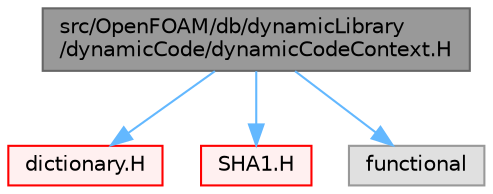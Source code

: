 digraph "src/OpenFOAM/db/dynamicLibrary/dynamicCode/dynamicCodeContext.H"
{
 // LATEX_PDF_SIZE
  bgcolor="transparent";
  edge [fontname=Helvetica,fontsize=10,labelfontname=Helvetica,labelfontsize=10];
  node [fontname=Helvetica,fontsize=10,shape=box,height=0.2,width=0.4];
  Node1 [id="Node000001",label="src/OpenFOAM/db/dynamicLibrary\l/dynamicCode/dynamicCodeContext.H",height=0.2,width=0.4,color="gray40", fillcolor="grey60", style="filled", fontcolor="black",tooltip=" "];
  Node1 -> Node2 [id="edge1_Node000001_Node000002",color="steelblue1",style="solid",tooltip=" "];
  Node2 [id="Node000002",label="dictionary.H",height=0.2,width=0.4,color="red", fillcolor="#FFF0F0", style="filled",URL="$dictionary_8H.html",tooltip=" "];
  Node1 -> Node133 [id="edge2_Node000001_Node000133",color="steelblue1",style="solid",tooltip=" "];
  Node133 [id="Node000133",label="SHA1.H",height=0.2,width=0.4,color="red", fillcolor="#FFF0F0", style="filled",URL="$SHA1_8H.html",tooltip=" "];
  Node1 -> Node136 [id="edge3_Node000001_Node000136",color="steelblue1",style="solid",tooltip=" "];
  Node136 [id="Node000136",label="functional",height=0.2,width=0.4,color="grey60", fillcolor="#E0E0E0", style="filled",tooltip=" "];
}
